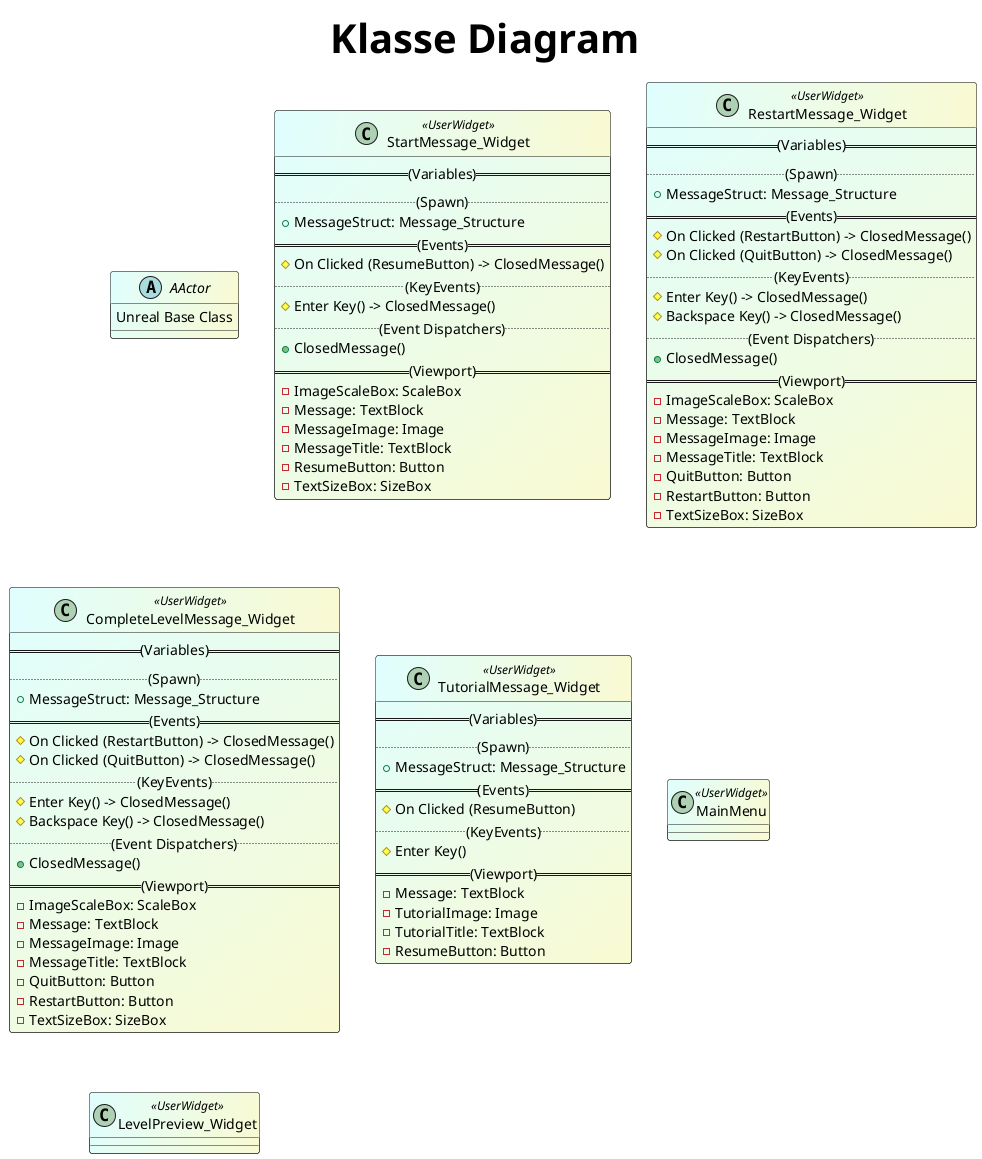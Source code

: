 @startuml Klasse Diagram
title Klasse Diagram
!theme vibrant
skinparam TitleFontName Calibri
skinparam TitleFontSize 40
skinparam ClassBackgroundColor lightcyan/LightGoldenRodYellow
skinparam defaultFontColor black

' (Unreal Classes)===============================
Abstract Class AActor{
    Unreal Base Class
}

' ===============================================


' (Message Widgets)==============================

Class StartMessage_Widget <<UserWidget>>  
{
    ==(Variables)==
    ..(Spawn)..
    + MessageStruct: Message_Structure
    ==(Events)==
    # On Clicked (ResumeButton) -> ClosedMessage()
    ..(KeyEvents)..
    # Enter Key() -> ClosedMessage()
    ..(Event Dispatchers)..
    + ClosedMessage()
    ==(Viewport)==
    - ImageScaleBox: ScaleBox
    - Message: TextBlock
    - MessageImage: Image
    - MessageTitle: TextBlock
    - ResumeButton: Button
    - TextSizeBox: SizeBox
}

Class RestartMessage_Widget <<UserWidget>>  
{
    ==(Variables)==
    ..(Spawn)..
    + MessageStruct: Message_Structure
    ==(Events)==
    # On Clicked (RestartButton) -> ClosedMessage()
    # On Clicked (QuitButton) -> ClosedMessage()
    ..(KeyEvents)..
    # Enter Key() -> ClosedMessage()
    # Backspace Key() -> ClosedMessage()
    ..(Event Dispatchers)..
    + ClosedMessage()
    ==(Viewport)==
    - ImageScaleBox: ScaleBox
    - Message: TextBlock
    - MessageImage: Image
    - MessageTitle: TextBlock
    - QuitButton: Button
    - RestartButton: Button
    - TextSizeBox: SizeBox
}

Class CompleteLevelMessage_Widget <<UserWidget>>  
{
    ==(Variables)==
    ..(Spawn)..
    + MessageStruct: Message_Structure
    ==(Events)==
    # On Clicked (RestartButton) -> ClosedMessage()
    # On Clicked (QuitButton) -> ClosedMessage()
    ..(KeyEvents)..
    # Enter Key() -> ClosedMessage()
    # Backspace Key() -> ClosedMessage()
    ..(Event Dispatchers)..
    + ClosedMessage()
    ==(Viewport)==
    - ImageScaleBox: ScaleBox
    - Message: TextBlock
    - MessageImage: Image
    - MessageTitle: TextBlock
    - QuitButton: Button
    - RestartButton: Button
    - TextSizeBox: SizeBox
}

Class TutorialMessage_Widget <<UserWidget>>  
{
    ==(Variables)==
    ..(Spawn)..
    + MessageStruct: Message_Structure
    ==(Events)==
    # On Clicked (ResumeButton)
    ..(KeyEvents)..
    # Enter Key()
    ==(Viewport)==
    - Message: TextBlock
    - TutorialImage: Image
    - TutorialTitle: TextBlock
    - ResumeButton: Button
}

' (UI Widgets)===================================
class MainMenu <<UserWidget>>  
{

}

class LevelPreview_Widget <<UserWidget>>  
{

}

newpage
skinparam ClassBackgroundColor lightcyan/LightGoldenRodYellow

' (Drones)=======================================
Abstract class Drone_Class
{
    ==(Variables)==
    ..(Editor)..
    + Max Thrust: Float
    + Max AscendSpeed cm/s: Float
    + Max DescendSpeed cm/s: Float
    + Max Angular Speed: Float
    + Max Tilt Angle: Float
    + Maximum Altitude: Float

    + PitchRoll PID: Vector
    + Altitude PID: Vector
    + Yaw PID: Vector

    + Detection Sphere Radius: Float

    ..(BP)..
    + VerticalSpeed: Float
    + HorizontalSpeed: Float
    + HeightFromFloor: Float

    - Next Cam: Int
    - Weight: Float
    - DesiredPosition: Vector
    ..
    - DesiredAltitude: Float
    - AltitudeStopHeight: Float
    - AltitudeControlIntegral: Float
    - AltitudeControlErrorPrior: Float
    ..
    - DesiredPitchAngle: Float
    - PitchIntegral: Float
    - PitchErrorPrior: Float
    ..
    - DesiredRollAngle: Float
    - RollIntegral: Float
    - RollErrorPrior: Float
    ..
    - DesiredYawRotation: Float
    - YawStopRotation: Float
    - YawIntegral: Float
    - YawErrorPrior: Float
    ..
    - ThrustHistory: Debug Float History
    - PitchHistory: Debug Float History
    - YawHistory: Debug Float History
    ..
    + Drone_HUD: Drone HUD BP
    + Pause_HUD: Pause Menu
    ==(Events)==
    ~ Event BeginPlay()
    ~ Event Tick()

    # InputAction OpenMenu(): Void
    # InputAction CameraLockToggle(): Void
    # InputAction SwitchCamera(): Void
    ..(Key Events)..
    # R Key -> Restart()
    # T Key -> TestKey()
    # Hyphen(-) -> ZoomOutMiniMap()
    # Equals(=) -> ZoomInMiniMap()
    ==(Functions)==
    - HandleThrottle(DeltaTime: Float): Void
    - HandlePitch(DeltaTime: Float): Void
    - HandleRoll(DeltaTime: Float): Void
    - HandleYaw(DeltaTime: Float): Void
    ..
    - Thrust Controller(DeltaTime: Float): (Debug Float Value)
    - Pitch Controller(DeltaTime: Float): (Debug Float Value)
    - Roll Controller(DeltaTime: Float): (Debug Float Value)
    - Yaw Controller(DeltaTime: Float): (Debug Float Value)
    ..Functional..
    - SetHeightFromFloor(): Void
    - Set Speed Variables(): Void
    ..Debug..
    - DrawDebugForce(Force Location: Vector: Force Amount: Vector): Void
    ==(Viewport)==
    + DroneBody: StaticMesh
    + Up: ArrowComponent
    + |  Forward: ArrowComponent
    + SpringArm TPV: SpringArm Component
    + |  TPV: Camera Component
    + SpringArm FPV_Gimbal: SpringArm Component
    + |  FPV: Camera Component
    + MinimapArm: SpringArm Component
    + |  Mini-Map Scene Capture: Scene Capture Component 2D

}

Abstract class Mini_Drone <<Drone_Class>> extends Drone_Class
{
    ==(Viewport)==
    + DroneBody; StaticMesh
    + | PropJoint_back_right: Physics Constraint Component
    + | -  prop_back_right: StaticMesh
    + | PropJoint_back_left: Physics Constraint Component
    + | -  prop_back_left: StaticMesh
    + | PropJoint_front_left: Physics Constraint Component
    + | -  prop_front_left: StaticMesh
    + | PropJoint_front_right: Physics Constraint Component
    + | -  prop_front_right: StaticMesh

}

Abstract class Drone_#n <<Drone_Class>> extends Drone_Class
{
    ==(Viewport)==
    + DroneBody; StaticMesh
    + | Components...

}

' ===============================================


Class PID_Function_Library <<(F,#9c74b3) Blueprint Function Library>>
{
    ==(Local Variables)==
    -pErrorPrior: Float
    -pError: Float
    -pIntegral: Float
    -pDerivative: Float
    ==(Functions)==
    + PID_Calculation_BP(
    DeltaTime:Float
    P: Float, I: Float, D: Float
    Bias: Float
    CurrentValue: Float
    DesiredValue: Float
    Integral: &Float
    ErrorPrior: &Float): Float
    + PID_Calculation_Rotation_BP(
    DeltaTime:Float
    P: Float,I: Float, D: Float
    Bias: Float
    CurrentValue: Float
    DesiredValue: Float
    Integral: &Float
    ErrorPrior: &Float): Float
}

' (Structs and datatypes)========================
Struct ModuleOrder
{
    + LevelTime: Float
    + Module_And_Message_Order: List<Module_And_Message>
}

Struct Module_And_Message
{
    + Module: Base_Module
    + Message: Message_Structure
}

Struct Message_Structure
{
    + TitleText: Text
    + Image: Texture2D
    + MessageText: Text
}

Enum Level_State
{
    + Pre-Level
    + Level in progress
    + Level Failed
    + Level Completed
}
' ===============================================

' (Widgets)======================================

class Progress_Widget_Text <<UserWidget>>  
{
    + ProgressText: TextBlock
}

class Progress_Widget_Bar <<UserWidget>>  
{
    + ProgressBar: ProgressBar
}



class DroneHUD_BP <<UserWidget>>  
{
    ==(Variables)==
    ..(Editor)..
    + CompletedModules: TextBlock
    + DroneDirection: Image
    + Explanation_Text: TextBlock
    + HitText: TextBlock
    + InputCircleL: Image
    + InputCircleR: Image
    + MiniMap: Image
    + MiniMapOutline: Image
    + ModuleCompass: Image
    + ModuleProgressSlot: NamedSlot
    + NextModule: TextBlock
    + Timer: TextBlock
    ..(BP)..
    + Tiltbar: Image
    - Module_Sequencer: Module Sequencer
    ==(Events)==
    ~ Event BeginPlay()
    ~ Event Tick()

    # InputAction HideUI()
    ==(Functions)==
    + Set_Next_Module_Text(Modulename:Text): Void
    + Set_Explanation_Text(Explanation Text:Text): Void
    + Set_Completed_Modules_Text(Completed:Int, Total:Int): Void

    + Set_Module_Progress_Widget(ProgressWidget: UserWidget): Void
    + Set_Compass_Rotation(Rotation:Float,Visible:Bool): Void
    ..(Binded)..
    - Set_VSpeedValue_Text(): Text
    - Set_HSpeedValue_Text(): Text
    - Set_HeightValue_Text(): Text
    ..
    - Get_Hit_Text(): Text
    - Get_Time_Left_Text(): Text

}

class PauseMenu <<UserWidget>>  
{

}

class HUD_Detection_Ring <<UserWidget>>  
{

}

' ===============================================
newpage
skinparam ClassBackgroundColor lightcyan/LightGoldenRodYellow
' (Modules)======================================

Abstract Base_Module << (M,#FF7700) AActor>>  
{
    ==(Variables)==
    ..(Editor)..
    + Color: LinearColor
    + Title: Text
    + Explanation_Text: Text
    ..(BP)..
    + Triggered: Bool
    + Completed: Bool
    + Progress_Widget: UserWidget

    - {abstract} Progress_Widget_Class: *UserWidget
    ==(Events)==
    ~ {abstract} Event BeginPlay()
    # {abstract} Event ActorBeginOverlap()
    # {abstract} Event ActorEndOverlap()
    # {Abstract} Complete_Module()->Module_Sequencer
    ==(Functions)==
    - Create_Progress_Widget(): Void
    - {abstract} Set_Progress_Text(Text): Void
    - {abstract} Set_Progress_Value(Float): Void
    ==(Viewport)==
    + Cube: StaticMesh
    + |  Box: Box Collision
}

Class Trigger_Module <<(M,#FF7700) Base_Module>> extends Base_Module
{
    ==(Variables)==
    ..(BP)..
    - Progress_Widget_Class: Progress_Widget_Text
    ==(Events)==
    ~ Event BeginPlay()
    # Event ActorBeginOverlap()
    # Event ActorEndOverlap()
}

Class Hover_Module <<(M,#FF7700) Base_Module>> extends Base_Module
{
    ==(Variables)==
    ..(Editor)..
    + HoverTime: Float
    ..(BP)..
    - Timer_Handle: Timer_Handle
    - Progress_Widget_Class: Progress_Widget_Text
    ==(Events)==
    ~ Event BeginPlay()
    ~ Event Tick()
    # Event ActorBeginOverlap()
    # Event ActorEndOverlap()
    ==(Viewport)==
    + Hover_Text: TextRenderComponent
}

Class Turn_Module <<(M,#FF7700) Base_Module>> extends Base_Module
{
    ==(Variables)==
    ..(BP)..
    - Progress_Widget_Class: Progress_Widget_Text
    ==(Events)==
    ~ Event BeginPlay()
    ~ Event Tick()
    # Event ActorBeginOverlap()
    # Event ActorEndOverlap()
    ==(Viewport)==
    + Arrow: Arrow Component
}

Class Encircle_Module <<(M,#FF7700) Base_Module>> extends Base_Module
{
    ==(Variables)==
    ..(Editor)..
    + Accuracy: Int
    ..(BP)..
    - Progress: Float
    - Completed_Rotation: Array<Bool>
    - Progress_Widget_Class: Progress_Widget_Text
    ==(Events)==
    ~ Event BeginPlay()
    ~ Event Tick()
    # Event ActorBeginOverlap()
    # Event ActorEndOverlap()
    ==(Viewport)==
    + Arrow: Arrow Component
}

Class Landing_Module <<(M,#FF7700) Base_Module>> extends Base_Module
{
    ==(Variables)==
    ..(Editor)..
    + MaxLandingSpeed: Float
    ..(BP)..
    - ExceededLandingSpeed: Bool
    - Progress_Widget_Class: Progress_Widget_Text
    ==(Events)==
    ~ Event BeginPlay()
    ~ Event Tick()
    # Event ActorBeginOverlap()
    # Event ActorEndOverlap()
    ==(Viewport)==
    + Arrow: Arrow Component
}

Class Wind_Volume <<AActor>>  
{
    ==(Variables)==
    ..(Editor)..
    + Wind_Speed: Float
    + Color: LinearColor
    ..(BP)..
    + Wind_Enabled: Bool
    ==(Events)==
    ~ Event BeginPlay()
    ~ Event Tick()

    # Event ActorBeginOverlap()
    # Event ActorEndOverlap()
    ==(Viewport)==
    + Cube: StaticMesh
    + P_Wind: Niagara particle System Component
    + Wind_Direction: Arrow Component
    + Box: Box Collision
}

' ===============================================


' (Sequencer)====================================
Class Module_Sequencer <<AActor>>  
{
    ==(Variables)==
    ..(Editor)..
    + Module_Order_List : Array<ModuleOrder>
    + Start_Message_List: Array<Message_Structure>
    ..(BP)..
    # Module_Order_Array: Array<Base_Module>
    # Message_Order_Array: Array<Message_Structure>

    + Drone_Class: Drone_Class

    - Training_Index: Int
    - Completed_Modules: Int
    - ModulesActive: Bool
    - Difficulty: Int

    - Hit_Counter: Int
    - Max_Hits: Int
    - Hit_Delay: Float
    - BlockHits: Bool

    - Timer_Handle: Timer_Handle

    # Level_State: Enum<Level_State>
    ==(Events)==
    ~ Event BeginPlay()
    ~ Event Tick()

    {Abstract} # Drone_Class->OnDroneHit()
    - TimerEnded(): Void
    - Level_Complete(): Void
    ..Start Message..
    - Open_StartMessage(): Void
    {Abstract} # Start_Message_Widget->StartButtonClicked()
    ..Modules..

    {Abstract} # Base_Module->Complete_Module()->Check_Modules(): Void
    ==(Functions)==
    - Set_Level_Timer(Int:Difficulty, Float:Time): Timer_Handle
    ..Module order..
    - Is_level_Completed(): Bool
    - Get_Current_Module(): Base_Module
    - Set_UI_Elements_to_new_current_Module(): Void
    - Set_All_but_current_Module_Hidden(): Void
    - Set_Completed_Level_UI_Text(): Void
    - Set_Completed_Modules(): Void
    ..Functional..
    - Hide_All_Modules(): Void
    - Parse_Level_Options(): Void
    - Message_Struct_Equal(Message_Structure,
    Message_Structure): Bool
    ==(Viewport)==
    + Module_Sequencer_Text: Text Render Component
}
' class Module_Sequencer #LightCyan/LightGoldenRodYellow

' ===============================================

' (Class Setup template)=========================

' ==(Variables)==

' ..(Editor)..

' ..(BP)..

' ==(Events)==
' ~ Event Tick()
' ~ Event BeginPlay()
' ..(KeyEvents)..

' ==(Functions)==

' ..(Functional)..

' ..(Debug)..

' ==(Viewport)==

' ===============================================

' (Connections)==================================

Module_Sequencer "1" -left- "*" ModuleOrder : contains
Module_Sequencer::Level_State "1" -- "1" Level_State : contains


ModuleOrder "1" *-down- "*" Module_And_Message : contains
Module_And_Message "1" *-down- "1" Message_Structure : contains

Base_Module "1"-left- "1" Module_And_Message : contains


Drone_Class --> PID_Function_Library: Uses
Drone_Class -left-> DroneHUD_BP: Contains
DroneHUD_BP -left-> Module_Sequencer: Contains

' ===============================================

@enduml